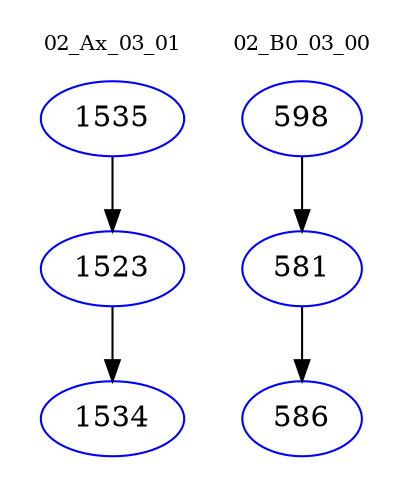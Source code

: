 digraph{
subgraph cluster_0 {
color = white
label = "02_Ax_03_01";
fontsize=10;
T0_1535 [label="1535", color="blue"]
T0_1535 -> T0_1523 [color="black"]
T0_1523 [label="1523", color="blue"]
T0_1523 -> T0_1534 [color="black"]
T0_1534 [label="1534", color="blue"]
}
subgraph cluster_1 {
color = white
label = "02_B0_03_00";
fontsize=10;
T1_598 [label="598", color="blue"]
T1_598 -> T1_581 [color="black"]
T1_581 [label="581", color="blue"]
T1_581 -> T1_586 [color="black"]
T1_586 [label="586", color="blue"]
}
}
